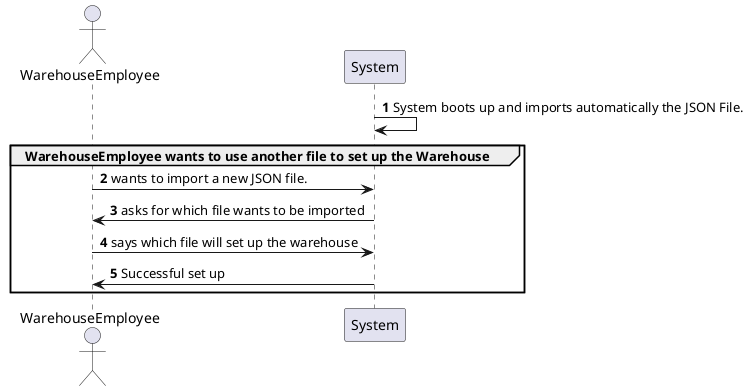 @startuml

autonumber

actor WarehouseEmployee

System -> System: System boots up and imports automatically the JSON File.

group WarehouseEmployee wants to use another file to set up the Warehouse
WarehouseEmployee -> System : wants to import a new JSON file.
System -> WarehouseEmployee : asks for which file wants to be imported
WarehouseEmployee -> System : says which file will set up the warehouse
System -> WarehouseEmployee : Successful set up
end

@enduml